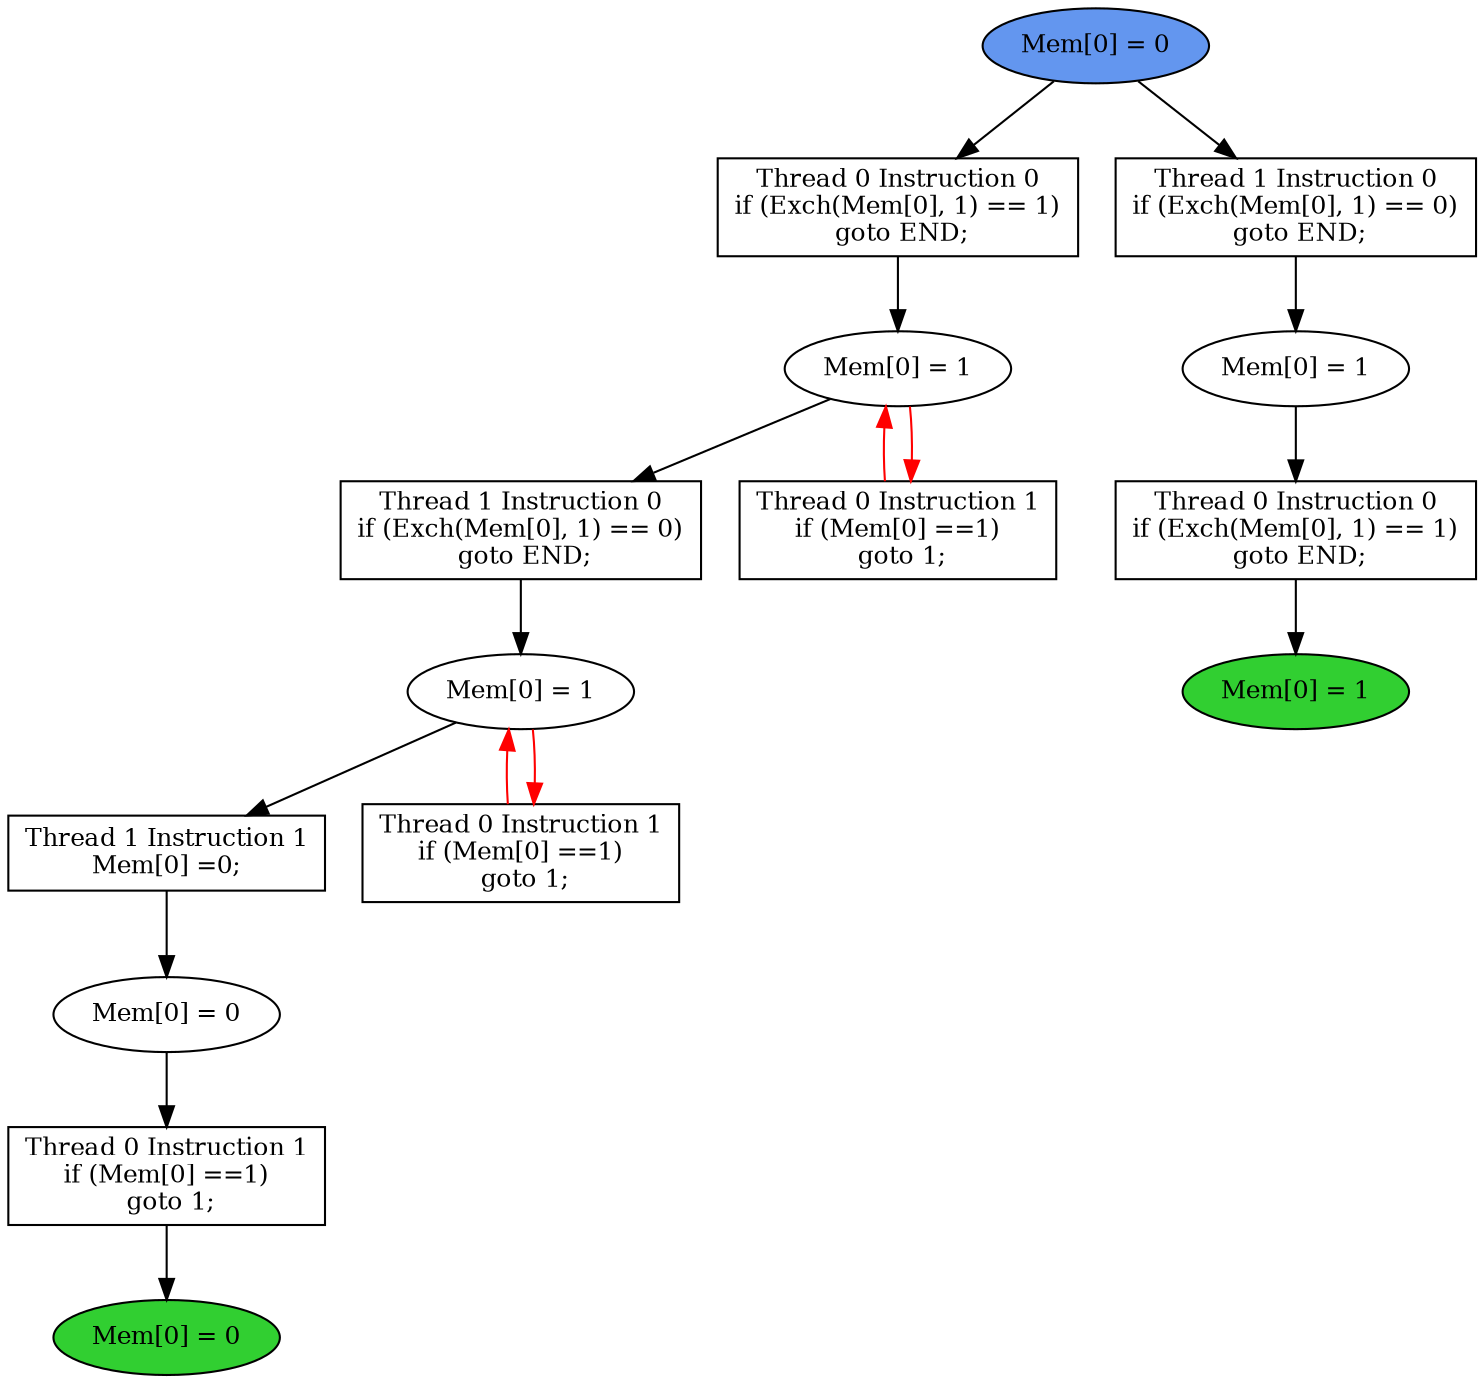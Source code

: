 digraph "graph" {
graph [fontsize=12]
node [fontsize=12]
edge [fontsize=12]
rankdir=TB;
"N14" -> "N13" [uuid = "<A0, END0>", color = "#000000", fontcolor = "#ffffff", style = "solid", label = "", dir = "forward", weight = "1"]
"N26" -> "N25" [uuid = "<A1, S3>", color = "#000000", fontcolor = "#ffffff", style = "solid", label = "", dir = "forward", weight = "1"]
"N24" -> "N23" [uuid = "<A2, S2>", color = "#000000", fontcolor = "#ffffff", style = "solid", label = "", dir = "forward", weight = "1"]
"N16" -> "N15" [uuid = "<A3, S1>", color = "#000000", fontcolor = "#ffffff", style = "solid", label = "", dir = "forward", weight = "1"]
"N10" -> "N9" [uuid = "<A4, END1>", color = "#000000", fontcolor = "#ffffff", style = "solid", label = "", dir = "forward", weight = "1"]
"N25" -> "N21" [uuid = "<A5, S3>", color = "#ff0000", fontcolor = "#ffffff", style = "solid", label = "", dir = "back", weight = "1"]
"N12" -> "N11" [uuid = "<A6, S0>", color = "#000000", fontcolor = "#ffffff", style = "solid", label = "", dir = "forward", weight = "1"]
"N23" -> "N22" [uuid = "<A7, S2>", color = "#ff0000", fontcolor = "#ffffff", style = "solid", label = "", dir = "back", weight = "1"]
"N15" -> "N14" [uuid = "<A0, S1>", color = "#000000", fontcolor = "#ffffff", style = "solid", label = "", dir = "forward", weight = "1"]
"N27" -> "N26" [uuid = "<A1, START>", color = "#000000", fontcolor = "#ffffff", style = "solid", label = "", dir = "forward", weight = "1"]
"N25" -> "N24" [uuid = "<A2, S3>", color = "#000000", fontcolor = "#ffffff", style = "solid", label = "", dir = "forward", weight = "1"]
"N27" -> "N16" [uuid = "<A3, START>", color = "#000000", fontcolor = "#ffffff", style = "solid", label = "", dir = "forward", weight = "1"]
"N11" -> "N10" [uuid = "<A4, S0>", color = "#000000", fontcolor = "#ffffff", style = "solid", label = "", dir = "forward", weight = "1"]
"N25" -> "N21" [uuid = "<A5, S3>", color = "#ff0000", fontcolor = "#ffffff", style = "solid", label = "", dir = "forward", weight = "1"]
"N23" -> "N12" [uuid = "<A6, S2>", color = "#000000", fontcolor = "#ffffff", style = "solid", label = "", dir = "forward", weight = "1"]
"N23" -> "N22" [uuid = "<A7, S2>", color = "#ff0000", fontcolor = "#ffffff", style = "solid", label = "", dir = "forward", weight = "1"]
"N9" [uuid="END1", label="Mem[0] = 0", fillcolor = "#31cf31", fontcolor = "#000000", shape = "ellipse", style = "filled, solid"]
"N10" [uuid="A4", label="Thread 0 Instruction 1
if (Mem[0] ==1)
 goto 1;", fillcolor = "#ffffff", fontcolor = "#000000", shape = "box", style = "filled, solid"]
"N11" [uuid="S0", label="Mem[0] = 0", fillcolor = "#ffffff", fontcolor = "#000000", shape = "ellipse", style = "filled, solid"]
"N12" [uuid="A6", label="Thread 1 Instruction 1
Mem[0] =0;", fillcolor = "#ffffff", fontcolor = "#000000", shape = "box", style = "filled, solid"]
"N13" [uuid="END0", label="Mem[0] = 1", fillcolor = "#31cf31", fontcolor = "#000000", shape = "ellipse", style = "filled, solid"]
"N14" [uuid="A0", label="Thread 0 Instruction 0
if (Exch(Mem[0], 1) == 1)
 goto END;", fillcolor = "#ffffff", fontcolor = "#000000", shape = "box", style = "filled, solid"]
"N15" [uuid="S1", label="Mem[0] = 1", fillcolor = "#ffffff", fontcolor = "#000000", shape = "ellipse", style = "filled, solid"]
"N16" [uuid="A3", label="Thread 1 Instruction 0
if (Exch(Mem[0], 1) == 0)
 goto END;", fillcolor = "#ffffff", fontcolor = "#000000", shape = "box", style = "filled, solid"]
"N21" [uuid="A5", label="Thread 0 Instruction 1
if (Mem[0] ==1)
 goto 1;", fillcolor = "#ffffff", fontcolor = "#000000", shape = "box", style = "filled, solid"]
"N22" [uuid="A7", label="Thread 0 Instruction 1
if (Mem[0] ==1)
 goto 1;", fillcolor = "#ffffff", fontcolor = "#000000", shape = "box", style = "filled, solid"]
"N23" [uuid="S2", label="Mem[0] = 1", fillcolor = "#ffffff", fontcolor = "#000000", shape = "ellipse", style = "filled, solid"]
"N24" [uuid="A2", label="Thread 1 Instruction 0
if (Exch(Mem[0], 1) == 0)
 goto END;", fillcolor = "#ffffff", fontcolor = "#000000", shape = "box", style = "filled, solid"]
"N25" [uuid="S3", label="Mem[0] = 1", fillcolor = "#ffffff", fontcolor = "#000000", shape = "ellipse", style = "filled, solid"]
"N26" [uuid="A1", label="Thread 0 Instruction 0
if (Exch(Mem[0], 1) == 1)
 goto END;", fillcolor = "#ffffff", fontcolor = "#000000", shape = "box", style = "filled, solid"]
"N27" [uuid="START", label="Mem[0] = 0", fillcolor = "#6396ef", fontcolor = "#000000", shape = "ellipse", style = "filled, solid"]
}